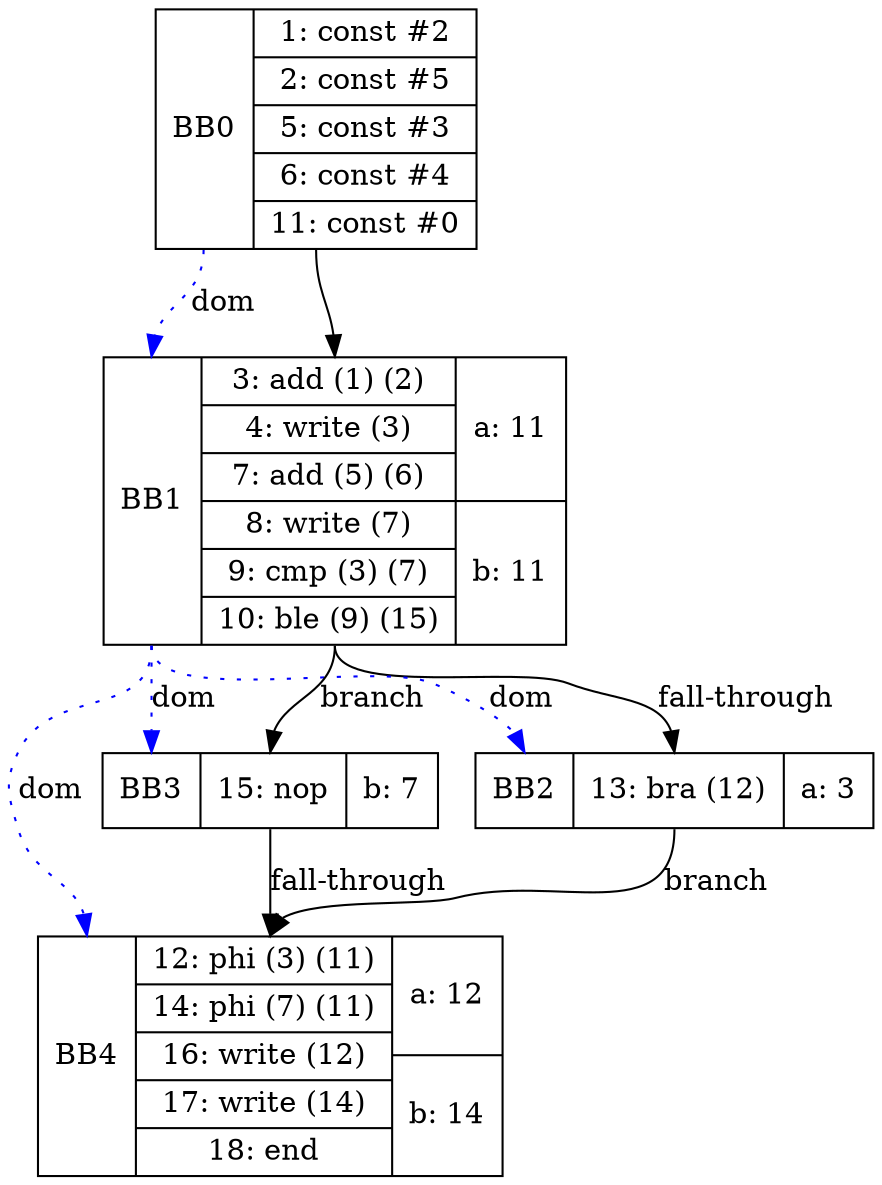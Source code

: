 digraph G {
bb0[shape=record, label="<b>BB0|{1: const #2|2: const #5|5: const #3|6: const #4|11: const #0}"];
bb1[shape=record, label="<b>BB1|{3: add (1) (2)|4: write (3)|7: add (5) (6)|8: write (7)|9: cmp (3) (7)|10: ble (9) (15)} | {a: 11|b: 11}"];
bb2[shape=record, label="<b>BB2|{13: bra (12)} | {a: 3}"];
bb3[shape=record, label="<b>BB3|{15: nop} | {b: 7}"];
bb4[shape=record, label="<b>BB4|{12: phi (3) (11)|14: phi (7) (11)|16: write (12)|17: write (14)|18: end} | {a: 12|b: 14}"];
bb0:s->bb1:n ;
bb1:s->bb2:n [label="fall-through"];bb1:s->bb3:n [label="branch"];
bb2:s->bb4:n [label="branch"];
bb3:s->bb4:n [label="fall-through"];
bb0:b->bb1:b [color=blue, style=dotted, label="dom"];
bb1:b->bb2:b [color=blue, style=dotted, label="dom"];
bb1:b->bb3:b [color=blue, style=dotted, label="dom"];
bb1:b->bb4:b [color=blue, style=dotted, label="dom"];
}

